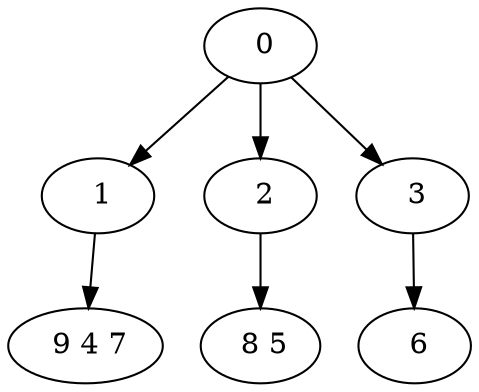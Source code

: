 digraph mytree {
" 0" -> " 1";
" 0" -> " 2";
" 0" -> " 3";
" 1" -> " 9 4 7";
" 2" -> " 8 5";
" 3" -> " 6";
" 9 4 7";
" 8 5";
" 6";
}
